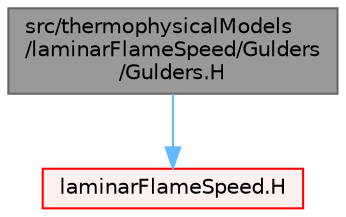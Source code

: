digraph "src/thermophysicalModels/laminarFlameSpeed/Gulders/Gulders.H"
{
 // LATEX_PDF_SIZE
  bgcolor="transparent";
  edge [fontname=Helvetica,fontsize=10,labelfontname=Helvetica,labelfontsize=10];
  node [fontname=Helvetica,fontsize=10,shape=box,height=0.2,width=0.4];
  Node1 [id="Node000001",label="src/thermophysicalModels\l/laminarFlameSpeed/Gulders\l/Gulders.H",height=0.2,width=0.4,color="gray40", fillcolor="grey60", style="filled", fontcolor="black",tooltip=" "];
  Node1 -> Node2 [id="edge1_Node000001_Node000002",color="steelblue1",style="solid",tooltip=" "];
  Node2 [id="Node000002",label="laminarFlameSpeed.H",height=0.2,width=0.4,color="red", fillcolor="#FFF0F0", style="filled",URL="$laminarFlameSpeed_8H.html",tooltip=" "];
}
